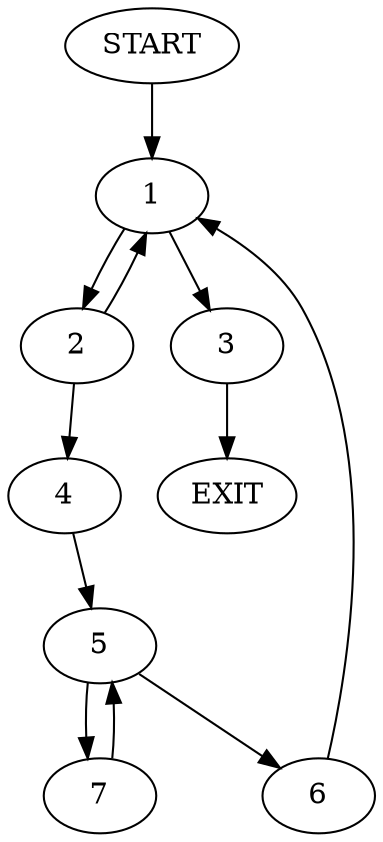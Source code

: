 digraph {
0 [label="START"]
8 [label="EXIT"]
0 -> 1
1 -> 2
1 -> 3
2 -> 1
2 -> 4
3 -> 8
4 -> 5
5 -> 6
5 -> 7
7 -> 5
6 -> 1
}

